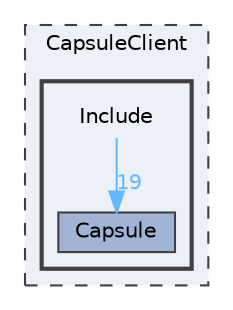 digraph "C:/builds/bci/capsule/CapsuleClient/Include"
{
 // LATEX_PDF_SIZE
  bgcolor="transparent";
  edge [fontname=Helvetica,fontsize=10,labelfontname=Helvetica,labelfontsize=10];
  node [fontname=Helvetica,fontsize=10,shape=box,height=0.2,width=0.4];
  compound=true
  subgraph clusterdir_47680dfb319cfa75b57789fd8076df88 {
    graph [ bgcolor="#edf0f7", pencolor="grey25", label="CapsuleClient", fontname=Helvetica,fontsize=10 style="filled,dashed", URL="dir_47680dfb319cfa75b57789fd8076df88.html",tooltip=""]
  subgraph clusterdir_a21c5a60e392b83dbefd250d71f40d6f {
    graph [ bgcolor="#edf0f7", pencolor="grey25", label="", fontname=Helvetica,fontsize=10 style="filled,bold", URL="dir_a21c5a60e392b83dbefd250d71f40d6f.html",tooltip=""]
    dir_a21c5a60e392b83dbefd250d71f40d6f [shape=plaintext, label="Include"];
  dir_bf92ee79ca05b2f056d9df454f254f22 [label="Capsule", fillcolor="#a2b4d6", color="grey25", style="filled", URL="dir_bf92ee79ca05b2f056d9df454f254f22.html",tooltip=""];
  }
  }
  dir_a21c5a60e392b83dbefd250d71f40d6f->dir_bf92ee79ca05b2f056d9df454f254f22 [headlabel="19", labeldistance=1.5 headhref="dir_000002_000000.html" href="dir_000002_000000.html" color="steelblue1" fontcolor="steelblue1"];
}

